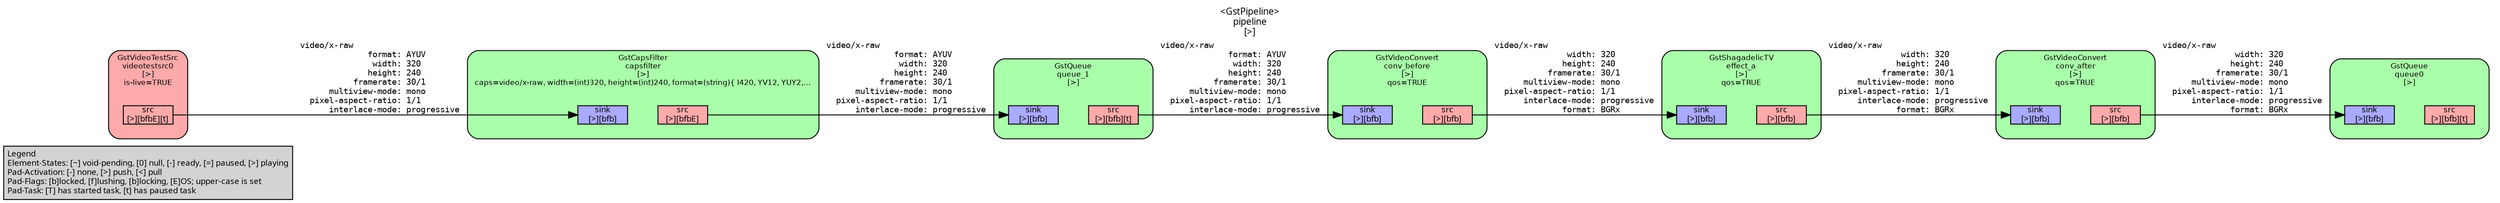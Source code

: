 digraph pipeline {
  rankdir=LR;
  fontname="sans";
  fontsize="10";
  labelloc=t;
  nodesep=.1;
  ranksep=.2;
  label="<GstPipeline>\npipeline\n[>]";
  node [style="filled,rounded", shape=box, fontsize="9", fontname="sans", margin="0.0,0.0"];
  edge [labelfontsize="6", fontsize="9", fontname="monospace"];
  
  legend [
    pos="0,0!",
    margin="0.05,0.05",
    style="filled",
    label="Legend\lElement-States: [~] void-pending, [0] null, [-] ready, [=] paused, [>] playing\lPad-Activation: [-] none, [>] push, [<] pull\lPad-Flags: [b]locked, [f]lushing, [b]locking, [E]OS; upper-case is set\lPad-Task: [T] has started task, [t] has paused task\l",
  ];
  subgraph cluster_queue0_0xaaaaeea8a3d0 {
    fontname="Bitstream Vera Sans";
    fontsize="8";
    style="filled,rounded";
    color=black;
    label="GstQueue\nqueue0\n[>]";
    subgraph cluster_queue0_0xaaaaeea8a3d0_sink {
      label="";
      style="invis";
      queue0_0xaaaaeea8a3d0_sink_0xaaaaeea81a80 [color=black, fillcolor="#aaaaff", label="sink\n[>][bfb]", height="0.2", style="filled,solid"];
    }

    subgraph cluster_queue0_0xaaaaeea8a3d0_src {
      label="";
      style="invis";
      queue0_0xaaaaeea8a3d0_src_0xaaaaeea81cd0 [color=black, fillcolor="#ffaaaa", label="src\n[>][bfb][t]", height="0.2", style="filled,solid"];
    }

    queue0_0xaaaaeea8a3d0_sink_0xaaaaeea81a80 -> queue0_0xaaaaeea8a3d0_src_0xaaaaeea81cd0 [style="invis"];
    fillcolor="#aaffaa";
  }

  subgraph cluster_conv_after_0xaaaaeea98ad0 {
    fontname="Bitstream Vera Sans";
    fontsize="8";
    style="filled,rounded";
    color=black;
    label="GstVideoConvert\nconv_after\n[>]\nqos=TRUE";
    subgraph cluster_conv_after_0xaaaaeea98ad0_sink {
      label="";
      style="invis";
      conv_after_0xaaaaeea98ad0_sink_0xaaaaeea815e0 [color=black, fillcolor="#aaaaff", label="sink\n[>][bfb]", height="0.2", style="filled,solid"];
    }

    subgraph cluster_conv_after_0xaaaaeea98ad0_src {
      label="";
      style="invis";
      conv_after_0xaaaaeea98ad0_src_0xaaaaeea81830 [color=black, fillcolor="#ffaaaa", label="src\n[>][bfb]", height="0.2", style="filled,solid"];
    }

    conv_after_0xaaaaeea98ad0_sink_0xaaaaeea815e0 -> conv_after_0xaaaaeea98ad0_src_0xaaaaeea81830 [style="invis"];
    fillcolor="#aaffaa";
  }

  conv_after_0xaaaaeea98ad0_src_0xaaaaeea81830 -> queue0_0xaaaaeea8a3d0_sink_0xaaaaeea81a80 [label="video/x-raw\l               width: 320\l              height: 240\l           framerate: 30/1\l      multiview-mode: mono\l  pixel-aspect-ratio: 1/1\l      interlace-mode: progressive\l              format: BGRx\l"]
  subgraph cluster_effect_a_0xaaaaee7a8ab0 {
    fontname="Bitstream Vera Sans";
    fontsize="8";
    style="filled,rounded";
    color=black;
    label="GstShagadelicTV\neffect_a\n[>]\nqos=TRUE";
    subgraph cluster_effect_a_0xaaaaee7a8ab0_sink {
      label="";
      style="invis";
      effect_a_0xaaaaee7a8ab0_sink_0xaaaaeea81140 [color=black, fillcolor="#aaaaff", label="sink\n[>][bfb]", height="0.2", style="filled,solid"];
    }

    subgraph cluster_effect_a_0xaaaaee7a8ab0_src {
      label="";
      style="invis";
      effect_a_0xaaaaee7a8ab0_src_0xaaaaeea81390 [color=black, fillcolor="#ffaaaa", label="src\n[>][bfb]", height="0.2", style="filled,solid"];
    }

    effect_a_0xaaaaee7a8ab0_sink_0xaaaaeea81140 -> effect_a_0xaaaaee7a8ab0_src_0xaaaaeea81390 [style="invis"];
    fillcolor="#aaffaa";
  }

  effect_a_0xaaaaee7a8ab0_src_0xaaaaeea81390 -> conv_after_0xaaaaeea98ad0_sink_0xaaaaeea815e0 [label="video/x-raw\l               width: 320\l              height: 240\l           framerate: 30/1\l      multiview-mode: mono\l  pixel-aspect-ratio: 1/1\l      interlace-mode: progressive\l              format: BGRx\l"]
  subgraph cluster_conv_before_0xaaaaeea94d40 {
    fontname="Bitstream Vera Sans";
    fontsize="8";
    style="filled,rounded";
    color=black;
    label="GstVideoConvert\nconv_before\n[>]\nqos=TRUE";
    subgraph cluster_conv_before_0xaaaaeea94d40_sink {
      label="";
      style="invis";
      conv_before_0xaaaaeea94d40_sink_0xaaaaeea80ca0 [color=black, fillcolor="#aaaaff", label="sink\n[>][bfb]", height="0.2", style="filled,solid"];
    }

    subgraph cluster_conv_before_0xaaaaeea94d40_src {
      label="";
      style="invis";
      conv_before_0xaaaaeea94d40_src_0xaaaaeea80ef0 [color=black, fillcolor="#ffaaaa", label="src\n[>][bfb]", height="0.2", style="filled,solid"];
    }

    conv_before_0xaaaaeea94d40_sink_0xaaaaeea80ca0 -> conv_before_0xaaaaeea94d40_src_0xaaaaeea80ef0 [style="invis"];
    fillcolor="#aaffaa";
  }

  conv_before_0xaaaaeea94d40_src_0xaaaaeea80ef0 -> effect_a_0xaaaaee7a8ab0_sink_0xaaaaeea81140 [label="video/x-raw\l               width: 320\l              height: 240\l           framerate: 30/1\l      multiview-mode: mono\l  pixel-aspect-ratio: 1/1\l      interlace-mode: progressive\l              format: BGRx\l"]
  subgraph cluster_queue_1_0xaaaaeea8a0d0 {
    fontname="Bitstream Vera Sans";
    fontsize="8";
    style="filled,rounded";
    color=black;
    label="GstQueue\nqueue_1\n[>]";
    subgraph cluster_queue_1_0xaaaaeea8a0d0_sink {
      label="";
      style="invis";
      queue_1_0xaaaaeea8a0d0_sink_0xaaaaeea80800 [color=black, fillcolor="#aaaaff", label="sink\n[>][bfb]", height="0.2", style="filled,solid"];
    }

    subgraph cluster_queue_1_0xaaaaeea8a0d0_src {
      label="";
      style="invis";
      queue_1_0xaaaaeea8a0d0_src_0xaaaaeea80a50 [color=black, fillcolor="#ffaaaa", label="src\n[>][bfb][t]", height="0.2", style="filled,solid"];
    }

    queue_1_0xaaaaeea8a0d0_sink_0xaaaaeea80800 -> queue_1_0xaaaaeea8a0d0_src_0xaaaaeea80a50 [style="invis"];
    fillcolor="#aaffaa";
  }

  queue_1_0xaaaaeea8a0d0_src_0xaaaaeea80a50 -> conv_before_0xaaaaeea94d40_sink_0xaaaaeea80ca0 [label="video/x-raw\l              format: AYUV\l               width: 320\l              height: 240\l           framerate: 30/1\l      multiview-mode: mono\l  pixel-aspect-ratio: 1/1\l      interlace-mode: progressive\l"]
  subgraph cluster_capsfilter_0xaaaaeea86260 {
    fontname="Bitstream Vera Sans";
    fontsize="8";
    style="filled,rounded";
    color=black;
    label="GstCapsFilter\ncapsfilter\n[>]\ncaps=video/x-raw, width=(int)320, height=(int)240, format=(string){ I420, YV12, YUY2,…";
    subgraph cluster_capsfilter_0xaaaaeea86260_sink {
      label="";
      style="invis";
      capsfilter_0xaaaaeea86260_sink_0xaaaaeea80360 [color=black, fillcolor="#aaaaff", label="sink\n[>][bfb]", height="0.2", style="filled,solid"];
    }

    subgraph cluster_capsfilter_0xaaaaeea86260_src {
      label="";
      style="invis";
      capsfilter_0xaaaaeea86260_src_0xaaaaeea805b0 [color=black, fillcolor="#ffaaaa", label="src\n[>][bfbE]", height="0.2", style="filled,solid"];
    }

    capsfilter_0xaaaaeea86260_sink_0xaaaaeea80360 -> capsfilter_0xaaaaeea86260_src_0xaaaaeea805b0 [style="invis"];
    fillcolor="#aaffaa";
  }

  capsfilter_0xaaaaeea86260_src_0xaaaaeea805b0 -> queue_1_0xaaaaeea8a0d0_sink_0xaaaaeea80800 [label="video/x-raw\l              format: AYUV\l               width: 320\l              height: 240\l           framerate: 30/1\l      multiview-mode: mono\l  pixel-aspect-ratio: 1/1\l      interlace-mode: progressive\l"]
  subgraph cluster_videotestsrc0_0xaaaaeea7e100 {
    fontname="Bitstream Vera Sans";
    fontsize="8";
    style="filled,rounded";
    color=black;
    label="GstVideoTestSrc\nvideotestsrc0\n[>]\nis-live=TRUE";
    subgraph cluster_videotestsrc0_0xaaaaeea7e100_src {
      label="";
      style="invis";
      videotestsrc0_0xaaaaeea7e100_src_0xaaaaeea80110 [color=black, fillcolor="#ffaaaa", label="src\n[>][bfbE][t]", height="0.2", style="filled,solid"];
    }

    fillcolor="#ffaaaa";
  }

  videotestsrc0_0xaaaaeea7e100_src_0xaaaaeea80110 -> capsfilter_0xaaaaeea86260_sink_0xaaaaeea80360 [label="video/x-raw\l              format: AYUV\l               width: 320\l              height: 240\l           framerate: 30/1\l      multiview-mode: mono\l  pixel-aspect-ratio: 1/1\l      interlace-mode: progressive\l"]
}
